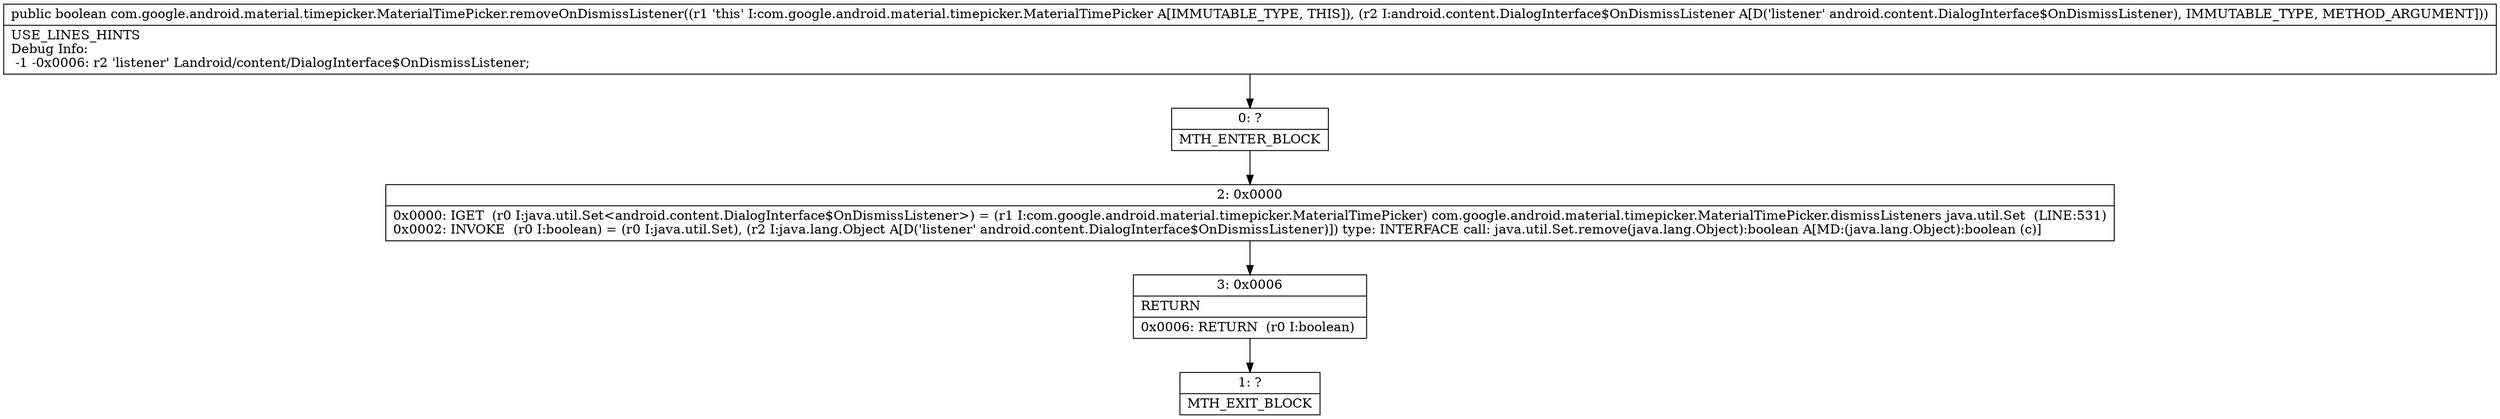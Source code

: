 digraph "CFG forcom.google.android.material.timepicker.MaterialTimePicker.removeOnDismissListener(Landroid\/content\/DialogInterface$OnDismissListener;)Z" {
Node_0 [shape=record,label="{0\:\ ?|MTH_ENTER_BLOCK\l}"];
Node_2 [shape=record,label="{2\:\ 0x0000|0x0000: IGET  (r0 I:java.util.Set\<android.content.DialogInterface$OnDismissListener\>) = (r1 I:com.google.android.material.timepicker.MaterialTimePicker) com.google.android.material.timepicker.MaterialTimePicker.dismissListeners java.util.Set  (LINE:531)\l0x0002: INVOKE  (r0 I:boolean) = (r0 I:java.util.Set), (r2 I:java.lang.Object A[D('listener' android.content.DialogInterface$OnDismissListener)]) type: INTERFACE call: java.util.Set.remove(java.lang.Object):boolean A[MD:(java.lang.Object):boolean (c)]\l}"];
Node_3 [shape=record,label="{3\:\ 0x0006|RETURN\l|0x0006: RETURN  (r0 I:boolean) \l}"];
Node_1 [shape=record,label="{1\:\ ?|MTH_EXIT_BLOCK\l}"];
MethodNode[shape=record,label="{public boolean com.google.android.material.timepicker.MaterialTimePicker.removeOnDismissListener((r1 'this' I:com.google.android.material.timepicker.MaterialTimePicker A[IMMUTABLE_TYPE, THIS]), (r2 I:android.content.DialogInterface$OnDismissListener A[D('listener' android.content.DialogInterface$OnDismissListener), IMMUTABLE_TYPE, METHOD_ARGUMENT]))  | USE_LINES_HINTS\lDebug Info:\l  \-1 \-0x0006: r2 'listener' Landroid\/content\/DialogInterface$OnDismissListener;\l}"];
MethodNode -> Node_0;Node_0 -> Node_2;
Node_2 -> Node_3;
Node_3 -> Node_1;
}

